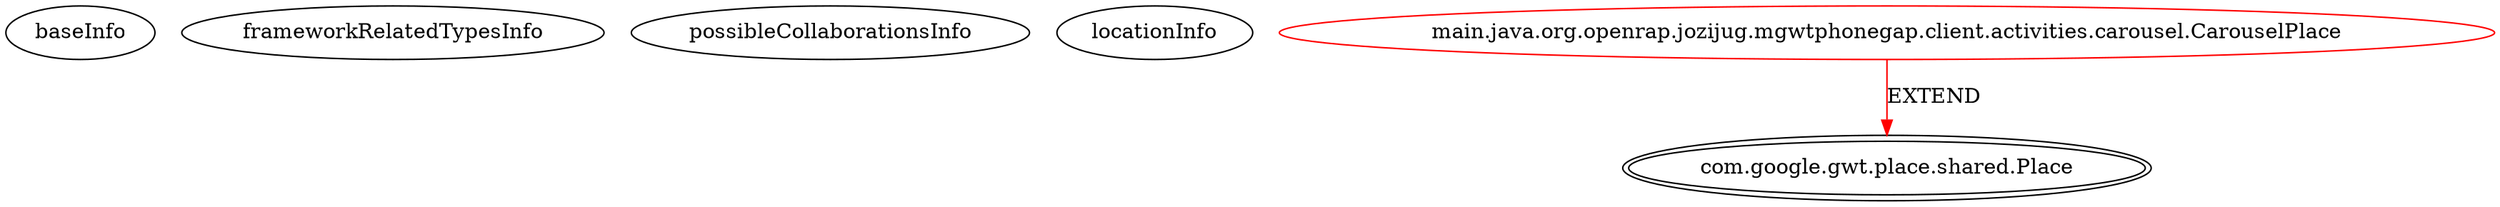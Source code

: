 digraph {
baseInfo[graphId=4385,category="extension_graph",isAnonymous=false,possibleRelation=false]
frameworkRelatedTypesInfo[0="com.google.gwt.place.shared.Place"]
possibleCollaborationsInfo[]
locationInfo[projectName="rjdkolb-jozijug_phonegapdemo",filePath="/rjdkolb-jozijug_phonegapdemo/jozijug_phonegapdemo-master/src/main/java/org/openrap/jozijug/mgwtphonegap/client/activities/carousel/CarouselPlace.java",contextSignature="CarouselPlace",graphId="4385"]
0[label="main.java.org.openrap.jozijug.mgwtphonegap.client.activities.carousel.CarouselPlace",vertexType="ROOT_CLIENT_CLASS_DECLARATION",isFrameworkType=false,color=red]
1[label="com.google.gwt.place.shared.Place",vertexType="FRAMEWORK_CLASS_TYPE",isFrameworkType=true,peripheries=2]
0->1[label="EXTEND",color=red]
}
